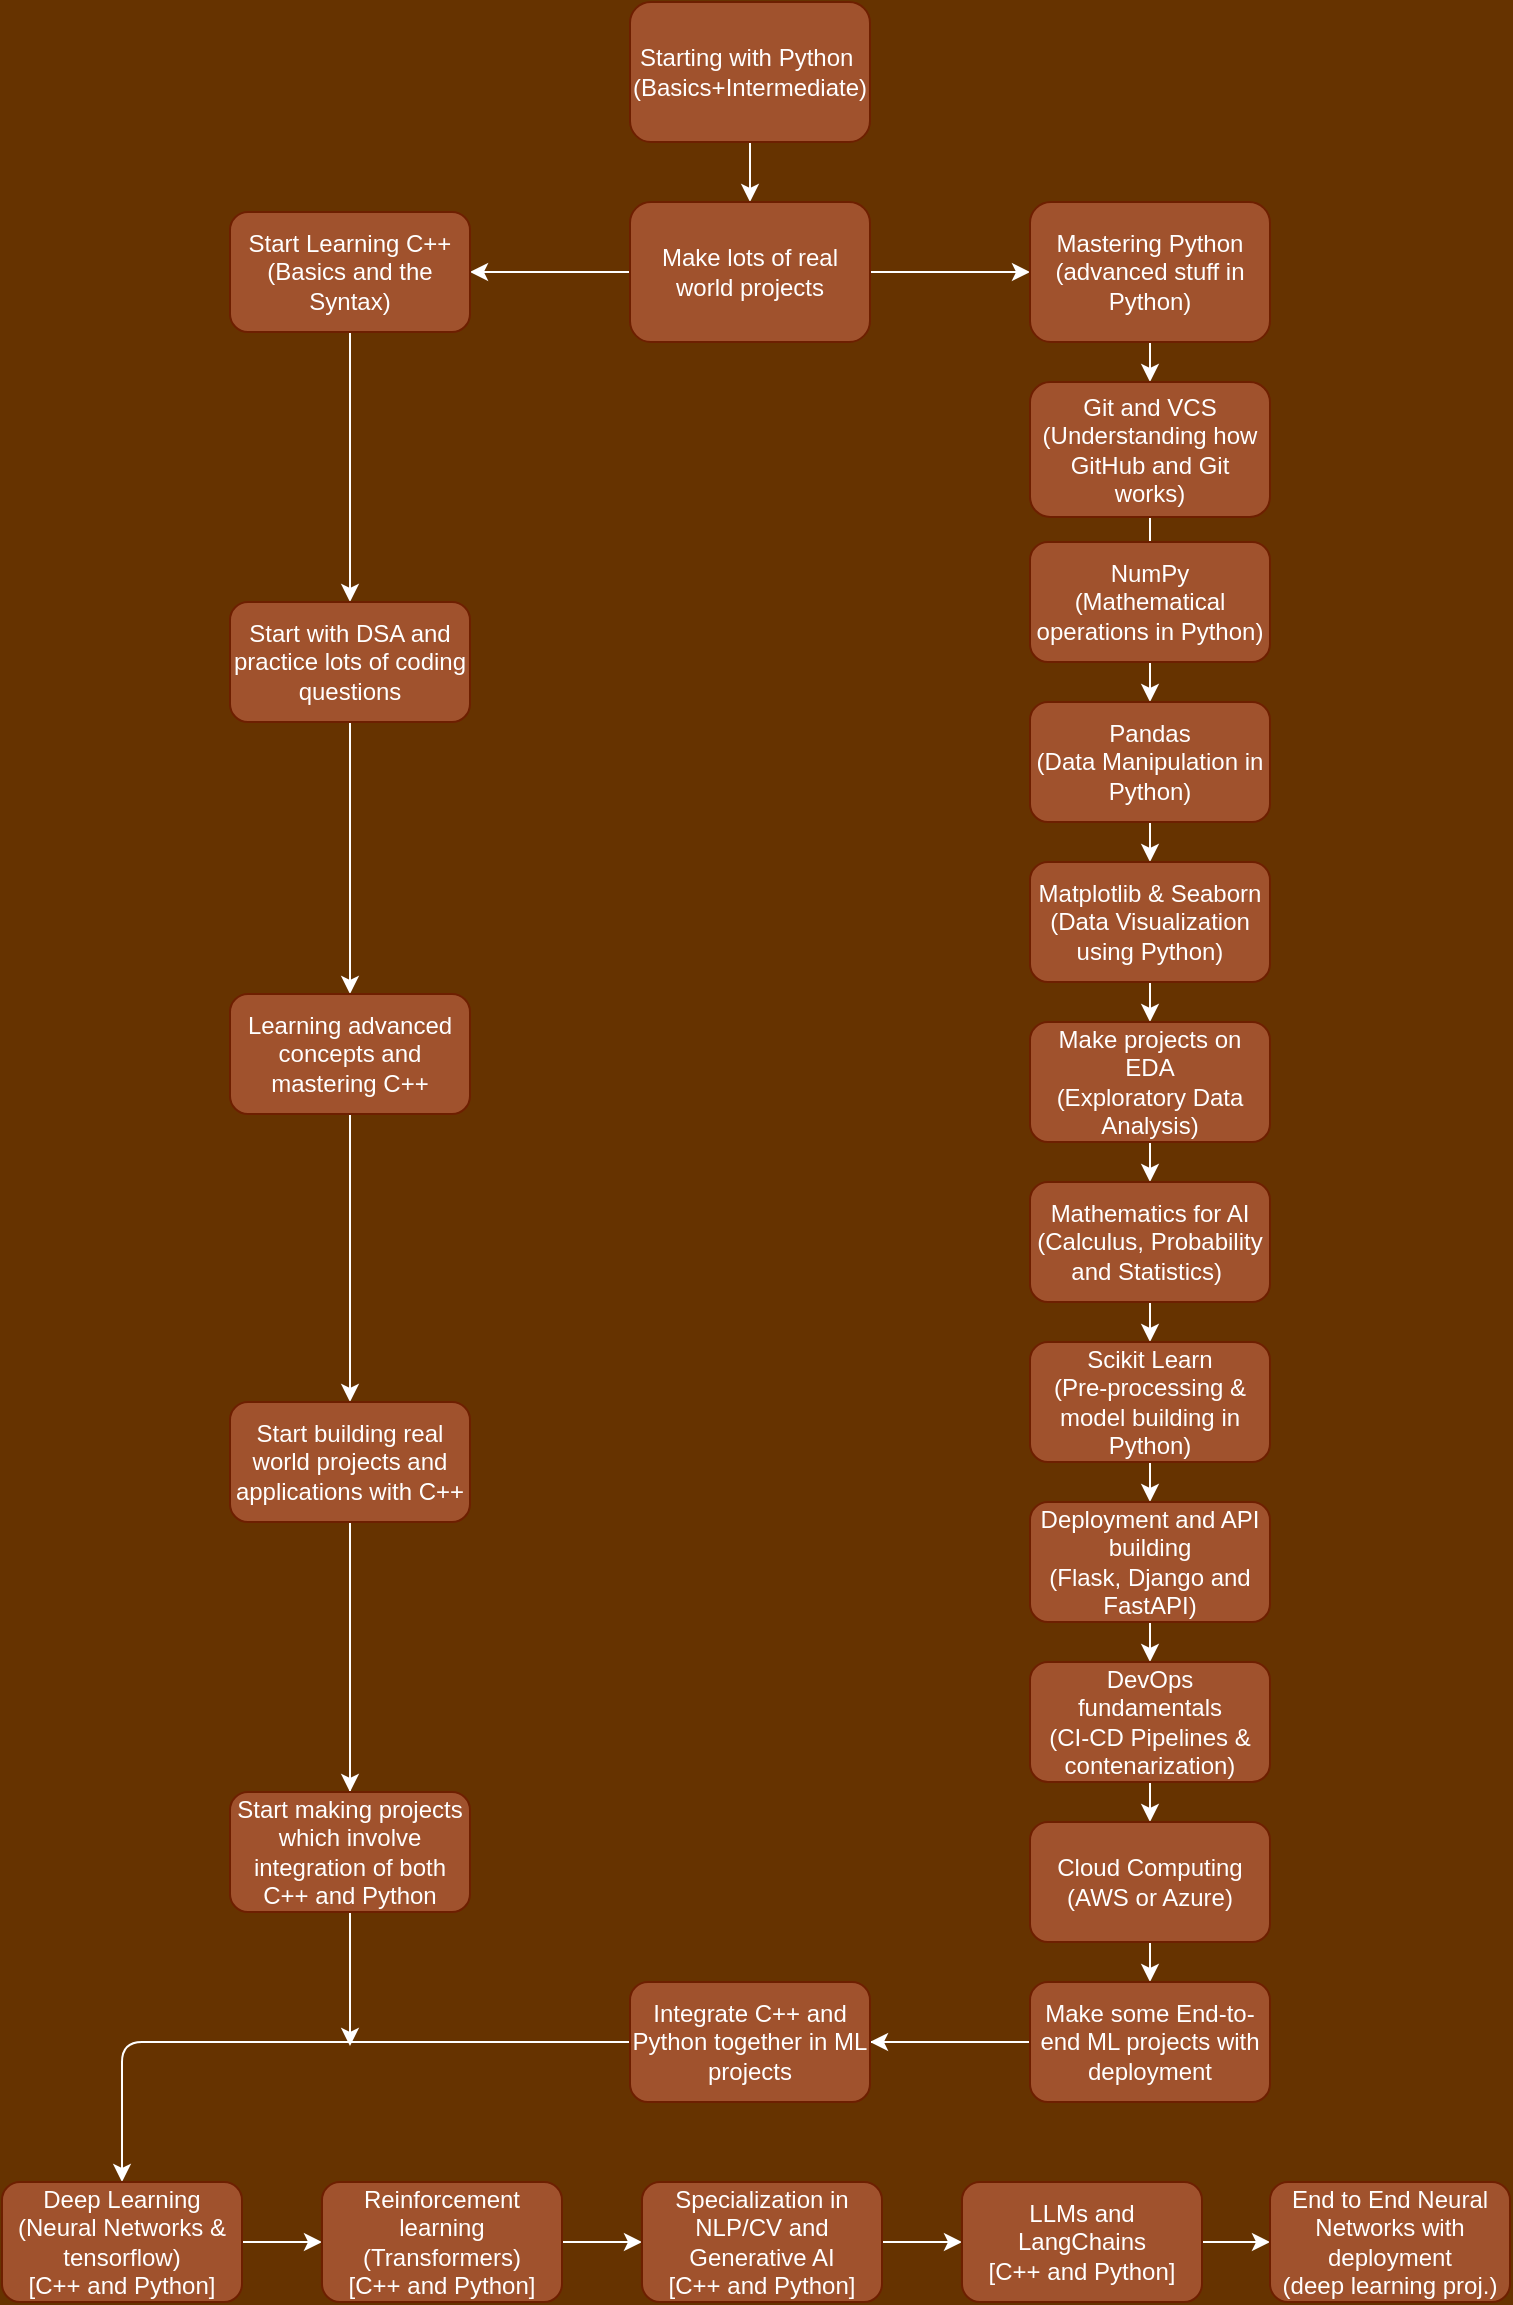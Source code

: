 <mxfile version="24.4.13" type="github">
  <diagram id="C5RBs43oDa-KdzZeNtuy" name="Page-1">
    <mxGraphModel dx="1909" dy="2276" grid="0" gridSize="10" guides="1" tooltips="1" connect="1" arrows="1" fold="1" page="1" pageScale="1" pageWidth="827" pageHeight="1169" background="#663300" math="0" shadow="0">
      <root>
        <mxCell id="WIyWlLk6GJQsqaUBKTNV-0" />
        <mxCell id="WIyWlLk6GJQsqaUBKTNV-1" parent="WIyWlLk6GJQsqaUBKTNV-0" />
        <mxCell id="CROpD37Ia6d6KTrLA4-Q-1" value="" style="edgeStyle=orthogonalEdgeStyle;rounded=1;orthogonalLoop=1;jettySize=auto;html=1;labelBackgroundColor=none;strokeColor=#FFFFFF;fontColor=default;fillColor=#a0522d;" parent="WIyWlLk6GJQsqaUBKTNV-1" source="WIyWlLk6GJQsqaUBKTNV-3" target="CROpD37Ia6d6KTrLA4-Q-0" edge="1">
          <mxGeometry relative="1" as="geometry" />
        </mxCell>
        <mxCell id="WIyWlLk6GJQsqaUBKTNV-3" value="Starting with Python&amp;nbsp;&lt;div&gt;&lt;span style=&quot;background-color: initial;&quot;&gt;(Basics+Intermediate)&lt;/span&gt;&lt;/div&gt;" style="rounded=1;whiteSpace=wrap;html=1;fontSize=12;glass=0;strokeWidth=1;shadow=0;labelBackgroundColor=none;fillColor=#a0522d;strokeColor=#6D1F00;fontColor=#ffffff;" parent="WIyWlLk6GJQsqaUBKTNV-1" vertex="1">
          <mxGeometry x="351" y="-1159" width="120" height="70" as="geometry" />
        </mxCell>
        <mxCell id="CROpD37Ia6d6KTrLA4-Q-3" value="" style="edgeStyle=orthogonalEdgeStyle;rounded=1;orthogonalLoop=1;jettySize=auto;html=1;labelBackgroundColor=none;strokeColor=#FFFFFF;fontColor=default;fillColor=#a0522d;" parent="WIyWlLk6GJQsqaUBKTNV-1" source="CROpD37Ia6d6KTrLA4-Q-0" target="CROpD37Ia6d6KTrLA4-Q-2" edge="1">
          <mxGeometry relative="1" as="geometry" />
        </mxCell>
        <mxCell id="2RR2EaBtV1_Fj2jo5g-o-3" value="" style="edgeStyle=orthogonalEdgeStyle;rounded=1;orthogonalLoop=1;jettySize=auto;html=1;labelBackgroundColor=none;strokeColor=#FFFFFF;fontColor=default;fillColor=#a0522d;" edge="1" parent="WIyWlLk6GJQsqaUBKTNV-1" source="CROpD37Ia6d6KTrLA4-Q-0" target="2RR2EaBtV1_Fj2jo5g-o-2">
          <mxGeometry relative="1" as="geometry" />
        </mxCell>
        <mxCell id="CROpD37Ia6d6KTrLA4-Q-0" value="Make lots of real world projects" style="whiteSpace=wrap;html=1;rounded=1;glass=0;strokeWidth=1;shadow=0;labelBackgroundColor=none;fillColor=#a0522d;strokeColor=#6D1F00;fontColor=#ffffff;" parent="WIyWlLk6GJQsqaUBKTNV-1" vertex="1">
          <mxGeometry x="351" y="-1059" width="120" height="70" as="geometry" />
        </mxCell>
        <mxCell id="CROpD37Ia6d6KTrLA4-Q-5" value="" style="edgeStyle=orthogonalEdgeStyle;rounded=1;orthogonalLoop=1;jettySize=auto;html=1;labelBackgroundColor=none;strokeColor=#FFFFFF;fontColor=default;fillColor=#a0522d;" parent="WIyWlLk6GJQsqaUBKTNV-1" source="CROpD37Ia6d6KTrLA4-Q-2" target="CROpD37Ia6d6KTrLA4-Q-4" edge="1">
          <mxGeometry relative="1" as="geometry" />
        </mxCell>
        <mxCell id="CROpD37Ia6d6KTrLA4-Q-2" value="Mastering Python&lt;div&gt;(advanced stuff in Python)&lt;/div&gt;" style="whiteSpace=wrap;html=1;rounded=1;glass=0;strokeWidth=1;shadow=0;labelBackgroundColor=none;fillColor=#a0522d;strokeColor=#6D1F00;fontColor=#ffffff;" parent="WIyWlLk6GJQsqaUBKTNV-1" vertex="1">
          <mxGeometry x="551" y="-1059" width="120" height="70" as="geometry" />
        </mxCell>
        <mxCell id="2RR2EaBtV1_Fj2jo5g-o-11" value="" style="edgeStyle=orthogonalEdgeStyle;rounded=1;orthogonalLoop=1;jettySize=auto;html=1;startSize=3;labelBackgroundColor=none;strokeColor=#FFFFFF;fontColor=default;fillColor=#a0522d;" edge="1" parent="WIyWlLk6GJQsqaUBKTNV-1" source="CROpD37Ia6d6KTrLA4-Q-4">
          <mxGeometry relative="1" as="geometry">
            <mxPoint x="615" y="-850" as="targetPoint" />
          </mxGeometry>
        </mxCell>
        <mxCell id="CROpD37Ia6d6KTrLA4-Q-4" value="Git and VCS&lt;div&gt;(Understanding how GitHub and Git works)&lt;/div&gt;" style="whiteSpace=wrap;html=1;rounded=1;glass=0;strokeWidth=1;shadow=0;labelBackgroundColor=none;fillColor=#a0522d;strokeColor=#6D1F00;fontColor=#ffffff;" parent="WIyWlLk6GJQsqaUBKTNV-1" vertex="1">
          <mxGeometry x="551" y="-969" width="120" height="67.5" as="geometry" />
        </mxCell>
        <mxCell id="CROpD37Ia6d6KTrLA4-Q-11" value="" style="edgeStyle=orthogonalEdgeStyle;rounded=1;orthogonalLoop=1;jettySize=auto;html=1;labelBackgroundColor=none;strokeColor=#FFFFFF;fontColor=default;fillColor=#a0522d;" parent="WIyWlLk6GJQsqaUBKTNV-1" source="CROpD37Ia6d6KTrLA4-Q-8" target="CROpD37Ia6d6KTrLA4-Q-10" edge="1">
          <mxGeometry relative="1" as="geometry" />
        </mxCell>
        <mxCell id="CROpD37Ia6d6KTrLA4-Q-8" value="NumPy&lt;div&gt;(Mathematical operations in Python)&lt;/div&gt;" style="whiteSpace=wrap;html=1;rounded=1;glass=0;strokeWidth=1;shadow=0;labelBackgroundColor=none;fillColor=#a0522d;strokeColor=#6D1F00;fontColor=#ffffff;" parent="WIyWlLk6GJQsqaUBKTNV-1" vertex="1">
          <mxGeometry x="551" y="-889" width="120" height="60" as="geometry" />
        </mxCell>
        <mxCell id="CROpD37Ia6d6KTrLA4-Q-13" value="" style="edgeStyle=orthogonalEdgeStyle;rounded=1;orthogonalLoop=1;jettySize=auto;html=1;labelBackgroundColor=none;strokeColor=#FFFFFF;fontColor=default;fillColor=#a0522d;" parent="WIyWlLk6GJQsqaUBKTNV-1" source="CROpD37Ia6d6KTrLA4-Q-10" target="CROpD37Ia6d6KTrLA4-Q-12" edge="1">
          <mxGeometry relative="1" as="geometry" />
        </mxCell>
        <mxCell id="CROpD37Ia6d6KTrLA4-Q-10" value="Pandas&lt;div&gt;(Data Manipulation in Python)&lt;/div&gt;" style="whiteSpace=wrap;html=1;rounded=1;glass=0;strokeWidth=1;shadow=0;labelBackgroundColor=none;fillColor=#a0522d;strokeColor=#6D1F00;fontColor=#ffffff;" parent="WIyWlLk6GJQsqaUBKTNV-1" vertex="1">
          <mxGeometry x="551" y="-809" width="120" height="60" as="geometry" />
        </mxCell>
        <mxCell id="CROpD37Ia6d6KTrLA4-Q-15" value="" style="edgeStyle=orthogonalEdgeStyle;rounded=1;orthogonalLoop=1;jettySize=auto;html=1;labelBackgroundColor=none;strokeColor=#FFFFFF;fontColor=default;fillColor=#a0522d;" parent="WIyWlLk6GJQsqaUBKTNV-1" source="CROpD37Ia6d6KTrLA4-Q-12" target="CROpD37Ia6d6KTrLA4-Q-14" edge="1">
          <mxGeometry relative="1" as="geometry" />
        </mxCell>
        <mxCell id="CROpD37Ia6d6KTrLA4-Q-12" value="Matplotlib &amp;amp; Seaborn&lt;div&gt;(Data Visualization using Python)&lt;/div&gt;" style="whiteSpace=wrap;html=1;rounded=1;glass=0;strokeWidth=1;shadow=0;labelBackgroundColor=none;fillColor=#a0522d;strokeColor=#6D1F00;fontColor=#ffffff;" parent="WIyWlLk6GJQsqaUBKTNV-1" vertex="1">
          <mxGeometry x="551" y="-729" width="120" height="60" as="geometry" />
        </mxCell>
        <mxCell id="CROpD37Ia6d6KTrLA4-Q-17" value="" style="edgeStyle=orthogonalEdgeStyle;rounded=1;orthogonalLoop=1;jettySize=auto;html=1;labelBackgroundColor=none;strokeColor=#FFFFFF;fontColor=default;fillColor=#a0522d;" parent="WIyWlLk6GJQsqaUBKTNV-1" source="CROpD37Ia6d6KTrLA4-Q-14" target="CROpD37Ia6d6KTrLA4-Q-16" edge="1">
          <mxGeometry relative="1" as="geometry" />
        </mxCell>
        <mxCell id="CROpD37Ia6d6KTrLA4-Q-14" value="Make projects on EDA&lt;div&gt;(Exploratory Data Analysis)&lt;/div&gt;" style="whiteSpace=wrap;html=1;rounded=1;glass=0;strokeWidth=1;shadow=0;labelBackgroundColor=none;fillColor=#a0522d;strokeColor=#6D1F00;fontColor=#ffffff;" parent="WIyWlLk6GJQsqaUBKTNV-1" vertex="1">
          <mxGeometry x="551" y="-649" width="120" height="60" as="geometry" />
        </mxCell>
        <mxCell id="CROpD37Ia6d6KTrLA4-Q-19" value="" style="edgeStyle=orthogonalEdgeStyle;rounded=1;orthogonalLoop=1;jettySize=auto;html=1;labelBackgroundColor=none;strokeColor=#FFFFFF;fontColor=default;fillColor=#a0522d;" parent="WIyWlLk6GJQsqaUBKTNV-1" source="CROpD37Ia6d6KTrLA4-Q-16" target="CROpD37Ia6d6KTrLA4-Q-18" edge="1">
          <mxGeometry relative="1" as="geometry" />
        </mxCell>
        <mxCell id="CROpD37Ia6d6KTrLA4-Q-16" value="Mathematics for AI&lt;div&gt;(Calculus, Probability and Statistics)&amp;nbsp;&lt;/div&gt;" style="whiteSpace=wrap;html=1;rounded=1;glass=0;strokeWidth=1;shadow=0;labelBackgroundColor=none;fillColor=#a0522d;strokeColor=#6D1F00;fontColor=#ffffff;" parent="WIyWlLk6GJQsqaUBKTNV-1" vertex="1">
          <mxGeometry x="551" y="-569" width="120" height="60" as="geometry" />
        </mxCell>
        <mxCell id="CROpD37Ia6d6KTrLA4-Q-21" value="" style="edgeStyle=orthogonalEdgeStyle;rounded=1;orthogonalLoop=1;jettySize=auto;html=1;labelBackgroundColor=none;strokeColor=#FFFFFF;fontColor=default;fillColor=#a0522d;" parent="WIyWlLk6GJQsqaUBKTNV-1" source="CROpD37Ia6d6KTrLA4-Q-18" target="CROpD37Ia6d6KTrLA4-Q-20" edge="1">
          <mxGeometry relative="1" as="geometry" />
        </mxCell>
        <mxCell id="CROpD37Ia6d6KTrLA4-Q-18" value="Scikit Learn&lt;div&gt;(Pre-processing &amp;amp; model building in Python)&lt;/div&gt;" style="whiteSpace=wrap;html=1;rounded=1;glass=0;strokeWidth=1;shadow=0;labelBackgroundColor=none;fillColor=#a0522d;strokeColor=#6D1F00;fontColor=#ffffff;" parent="WIyWlLk6GJQsqaUBKTNV-1" vertex="1">
          <mxGeometry x="551" y="-489" width="120" height="60" as="geometry" />
        </mxCell>
        <mxCell id="CROpD37Ia6d6KTrLA4-Q-23" value="" style="edgeStyle=orthogonalEdgeStyle;rounded=1;orthogonalLoop=1;jettySize=auto;html=1;labelBackgroundColor=none;strokeColor=#FFFFFF;fontColor=default;fillColor=#a0522d;" parent="WIyWlLk6GJQsqaUBKTNV-1" source="CROpD37Ia6d6KTrLA4-Q-20" target="CROpD37Ia6d6KTrLA4-Q-22" edge="1">
          <mxGeometry relative="1" as="geometry" />
        </mxCell>
        <mxCell id="CROpD37Ia6d6KTrLA4-Q-20" value="Deployment and API building&lt;div&gt;(Flask, Django and FastAPI)&lt;/div&gt;" style="whiteSpace=wrap;html=1;rounded=1;glass=0;strokeWidth=1;shadow=0;labelBackgroundColor=none;fillColor=#a0522d;strokeColor=#6D1F00;fontColor=#ffffff;" parent="WIyWlLk6GJQsqaUBKTNV-1" vertex="1">
          <mxGeometry x="551" y="-409" width="120" height="60" as="geometry" />
        </mxCell>
        <mxCell id="CROpD37Ia6d6KTrLA4-Q-25" value="" style="edgeStyle=orthogonalEdgeStyle;rounded=1;orthogonalLoop=1;jettySize=auto;html=1;labelBackgroundColor=none;strokeColor=#FFFFFF;fontColor=default;fillColor=#a0522d;" parent="WIyWlLk6GJQsqaUBKTNV-1" source="CROpD37Ia6d6KTrLA4-Q-22" target="CROpD37Ia6d6KTrLA4-Q-24" edge="1">
          <mxGeometry relative="1" as="geometry" />
        </mxCell>
        <mxCell id="CROpD37Ia6d6KTrLA4-Q-22" value="DevOps fundamentals&lt;div&gt;(CI-CD Pipelines &amp;amp; contenarization)&lt;/div&gt;" style="whiteSpace=wrap;html=1;rounded=1;glass=0;strokeWidth=1;shadow=0;labelBackgroundColor=none;fillColor=#a0522d;strokeColor=#6D1F00;fontColor=#ffffff;" parent="WIyWlLk6GJQsqaUBKTNV-1" vertex="1">
          <mxGeometry x="551" y="-329" width="120" height="60" as="geometry" />
        </mxCell>
        <mxCell id="CROpD37Ia6d6KTrLA4-Q-27" value="" style="edgeStyle=orthogonalEdgeStyle;rounded=1;orthogonalLoop=1;jettySize=auto;html=1;labelBackgroundColor=none;strokeColor=#FFFFFF;fontColor=default;fillColor=#a0522d;" parent="WIyWlLk6GJQsqaUBKTNV-1" source="CROpD37Ia6d6KTrLA4-Q-24" target="CROpD37Ia6d6KTrLA4-Q-26" edge="1">
          <mxGeometry relative="1" as="geometry" />
        </mxCell>
        <mxCell id="CROpD37Ia6d6KTrLA4-Q-24" value="Cloud Computing&lt;div&gt;(AWS or Azure)&lt;/div&gt;" style="whiteSpace=wrap;html=1;rounded=1;glass=0;strokeWidth=1;shadow=0;labelBackgroundColor=none;fillColor=#a0522d;strokeColor=#6D1F00;fontColor=#ffffff;" parent="WIyWlLk6GJQsqaUBKTNV-1" vertex="1">
          <mxGeometry x="551" y="-249" width="120" height="60" as="geometry" />
        </mxCell>
        <mxCell id="CROpD37Ia6d6KTrLA4-Q-29" value="" style="edgeStyle=orthogonalEdgeStyle;rounded=1;orthogonalLoop=1;jettySize=auto;html=1;labelBackgroundColor=none;strokeColor=#FFFFFF;fontColor=default;fillColor=#a0522d;" parent="WIyWlLk6GJQsqaUBKTNV-1" source="CROpD37Ia6d6KTrLA4-Q-26" target="CROpD37Ia6d6KTrLA4-Q-28" edge="1">
          <mxGeometry relative="1" as="geometry" />
        </mxCell>
        <mxCell id="2RR2EaBtV1_Fj2jo5g-o-13" value="" style="edgeStyle=orthogonalEdgeStyle;rounded=1;orthogonalLoop=1;jettySize=auto;html=1;labelBackgroundColor=none;strokeColor=#FFFFFF;fontColor=default;fillColor=#a0522d;" edge="1" parent="WIyWlLk6GJQsqaUBKTNV-1" source="CROpD37Ia6d6KTrLA4-Q-26" target="2RR2EaBtV1_Fj2jo5g-o-12">
          <mxGeometry relative="1" as="geometry" />
        </mxCell>
        <mxCell id="CROpD37Ia6d6KTrLA4-Q-26" value="Make some End-to-end ML projects with deployment" style="whiteSpace=wrap;html=1;rounded=1;glass=0;strokeWidth=1;shadow=0;labelBackgroundColor=none;fillColor=#a0522d;strokeColor=#6D1F00;fontColor=#ffffff;" parent="WIyWlLk6GJQsqaUBKTNV-1" vertex="1">
          <mxGeometry x="551" y="-169" width="120" height="60" as="geometry" />
        </mxCell>
        <mxCell id="CROpD37Ia6d6KTrLA4-Q-31" value="" style="edgeStyle=orthogonalEdgeStyle;rounded=1;orthogonalLoop=1;jettySize=auto;html=1;labelBackgroundColor=none;strokeColor=#FFFFFF;fontColor=default;fillColor=#a0522d;" parent="WIyWlLk6GJQsqaUBKTNV-1" source="CROpD37Ia6d6KTrLA4-Q-28" target="CROpD37Ia6d6KTrLA4-Q-30" edge="1">
          <mxGeometry relative="1" as="geometry" />
        </mxCell>
        <mxCell id="CROpD37Ia6d6KTrLA4-Q-28" value="Deep Learning&lt;div&gt;(Neural Networks &amp;amp; tensorflow)&lt;/div&gt;&lt;div&gt;[C++ and Python]&lt;/div&gt;" style="whiteSpace=wrap;html=1;rounded=1;glass=0;strokeWidth=1;shadow=0;labelBackgroundColor=none;fillColor=#a0522d;strokeColor=#6D1F00;fontColor=#ffffff;" parent="WIyWlLk6GJQsqaUBKTNV-1" vertex="1">
          <mxGeometry x="37" y="-69" width="120" height="60" as="geometry" />
        </mxCell>
        <mxCell id="CROpD37Ia6d6KTrLA4-Q-33" value="" style="edgeStyle=orthogonalEdgeStyle;rounded=1;orthogonalLoop=1;jettySize=auto;html=1;labelBackgroundColor=none;strokeColor=#FFFFFF;fontColor=default;fillColor=#a0522d;" parent="WIyWlLk6GJQsqaUBKTNV-1" source="CROpD37Ia6d6KTrLA4-Q-30" target="CROpD37Ia6d6KTrLA4-Q-32" edge="1">
          <mxGeometry relative="1" as="geometry" />
        </mxCell>
        <mxCell id="CROpD37Ia6d6KTrLA4-Q-30" value="Reinforcement learning&lt;div&gt;(Transformers)&lt;/div&gt;&lt;div&gt;[C++ and Python]&lt;br&gt;&lt;/div&gt;" style="whiteSpace=wrap;html=1;rounded=1;glass=0;strokeWidth=1;shadow=0;labelBackgroundColor=none;fillColor=#a0522d;strokeColor=#6D1F00;fontColor=#ffffff;" parent="WIyWlLk6GJQsqaUBKTNV-1" vertex="1">
          <mxGeometry x="197" y="-69" width="120" height="60" as="geometry" />
        </mxCell>
        <mxCell id="CROpD37Ia6d6KTrLA4-Q-35" value="" style="edgeStyle=orthogonalEdgeStyle;rounded=1;orthogonalLoop=1;jettySize=auto;html=1;labelBackgroundColor=none;strokeColor=#FFFFFF;fontColor=default;fillColor=#a0522d;" parent="WIyWlLk6GJQsqaUBKTNV-1" source="CROpD37Ia6d6KTrLA4-Q-32" target="CROpD37Ia6d6KTrLA4-Q-34" edge="1">
          <mxGeometry relative="1" as="geometry" />
        </mxCell>
        <mxCell id="CROpD37Ia6d6KTrLA4-Q-32" value="Specialization in NLP/CV and Generative AI&lt;div&gt;[C++ and Python]&lt;br&gt;&lt;/div&gt;" style="whiteSpace=wrap;html=1;rounded=1;glass=0;strokeWidth=1;shadow=0;labelBackgroundColor=none;fillColor=#a0522d;strokeColor=#6D1F00;fontColor=#ffffff;" parent="WIyWlLk6GJQsqaUBKTNV-1" vertex="1">
          <mxGeometry x="357" y="-69" width="120" height="60" as="geometry" />
        </mxCell>
        <mxCell id="CROpD37Ia6d6KTrLA4-Q-37" value="" style="edgeStyle=orthogonalEdgeStyle;rounded=1;orthogonalLoop=1;jettySize=auto;html=1;labelBackgroundColor=none;strokeColor=#FFFFFF;fontColor=default;fillColor=#a0522d;" parent="WIyWlLk6GJQsqaUBKTNV-1" source="CROpD37Ia6d6KTrLA4-Q-34" target="CROpD37Ia6d6KTrLA4-Q-36" edge="1">
          <mxGeometry relative="1" as="geometry" />
        </mxCell>
        <mxCell id="CROpD37Ia6d6KTrLA4-Q-34" value="LLMs and LangChains&lt;div&gt;[C++ and Python]&lt;br&gt;&lt;/div&gt;" style="whiteSpace=wrap;html=1;rounded=1;glass=0;strokeWidth=1;shadow=0;labelBackgroundColor=none;fillColor=#a0522d;strokeColor=#6D1F00;fontColor=#ffffff;" parent="WIyWlLk6GJQsqaUBKTNV-1" vertex="1">
          <mxGeometry x="517" y="-69" width="120" height="60" as="geometry" />
        </mxCell>
        <mxCell id="CROpD37Ia6d6KTrLA4-Q-36" value="End to End Neural Networks with deployment&lt;div&gt;(deep learning proj.)&lt;/div&gt;" style="whiteSpace=wrap;html=1;rounded=1;glass=0;strokeWidth=1;shadow=0;labelBackgroundColor=none;fillColor=#a0522d;strokeColor=#6D1F00;fontColor=#ffffff;" parent="WIyWlLk6GJQsqaUBKTNV-1" vertex="1">
          <mxGeometry x="671" y="-69" width="120" height="60" as="geometry" />
        </mxCell>
        <mxCell id="CROpD37Ia6d6KTrLA4-Q-41" value="" style="edgeStyle=orthogonalEdgeStyle;rounded=1;orthogonalLoop=1;jettySize=auto;html=1;labelBackgroundColor=none;strokeColor=#23445D;fontColor=default;" parent="WIyWlLk6GJQsqaUBKTNV-1" target="CROpD37Ia6d6KTrLA4-Q-40" edge="1">
          <mxGeometry relative="1" as="geometry">
            <mxPoint x="650" y="530" as="sourcePoint" />
          </mxGeometry>
        </mxCell>
        <mxCell id="CROpD37Ia6d6KTrLA4-Q-43" value="" style="edgeStyle=orthogonalEdgeStyle;rounded=1;orthogonalLoop=1;jettySize=auto;html=1;labelBackgroundColor=none;strokeColor=#23445D;fontColor=default;" parent="WIyWlLk6GJQsqaUBKTNV-1" target="CROpD37Ia6d6KTrLA4-Q-42" edge="1">
          <mxGeometry relative="1" as="geometry">
            <mxPoint x="450" y="530" as="sourcePoint" />
          </mxGeometry>
        </mxCell>
        <mxCell id="CROpD37Ia6d6KTrLA4-Q-45" value="" style="edgeStyle=orthogonalEdgeStyle;rounded=1;orthogonalLoop=1;jettySize=auto;html=1;labelBackgroundColor=none;strokeColor=#23445D;fontColor=default;" parent="WIyWlLk6GJQsqaUBKTNV-1" target="CROpD37Ia6d6KTrLA4-Q-44" edge="1">
          <mxGeometry relative="1" as="geometry">
            <mxPoint x="250" y="530" as="sourcePoint" />
          </mxGeometry>
        </mxCell>
        <mxCell id="CROpD37Ia6d6KTrLA4-Q-47" value="" style="edgeStyle=orthogonalEdgeStyle;rounded=1;orthogonalLoop=1;jettySize=auto;html=1;labelBackgroundColor=none;strokeColor=#23445D;fontColor=default;" parent="WIyWlLk6GJQsqaUBKTNV-1" source="CROpD37Ia6d6KTrLA4-Q-44" edge="1">
          <mxGeometry relative="1" as="geometry">
            <mxPoint x="110" y="590" as="targetPoint" />
          </mxGeometry>
        </mxCell>
        <mxCell id="CROpD37Ia6d6KTrLA4-Q-49" value="" style="edgeStyle=orthogonalEdgeStyle;rounded=1;orthogonalLoop=1;jettySize=auto;html=1;labelBackgroundColor=none;strokeColor=#23445D;fontColor=default;" parent="WIyWlLk6GJQsqaUBKTNV-1" target="CROpD37Ia6d6KTrLA4-Q-48" edge="1">
          <mxGeometry relative="1" as="geometry">
            <mxPoint x="170" y="620" as="sourcePoint" />
          </mxGeometry>
        </mxCell>
        <mxCell id="CROpD37Ia6d6KTrLA4-Q-51" value="" style="edgeStyle=orthogonalEdgeStyle;rounded=1;orthogonalLoop=1;jettySize=auto;html=1;labelBackgroundColor=none;strokeColor=#23445D;fontColor=default;" parent="WIyWlLk6GJQsqaUBKTNV-1" target="CROpD37Ia6d6KTrLA4-Q-50" edge="1">
          <mxGeometry relative="1" as="geometry">
            <mxPoint x="370" y="620" as="sourcePoint" />
          </mxGeometry>
        </mxCell>
        <mxCell id="CROpD37Ia6d6KTrLA4-Q-53" value="" style="edgeStyle=orthogonalEdgeStyle;rounded=1;orthogonalLoop=1;jettySize=auto;html=1;labelBackgroundColor=none;strokeColor=#23445D;fontColor=default;" parent="WIyWlLk6GJQsqaUBKTNV-1" source="CROpD37Ia6d6KTrLA4-Q-50" edge="1">
          <mxGeometry relative="1" as="geometry">
            <mxPoint x="650" y="620" as="targetPoint" />
          </mxGeometry>
        </mxCell>
        <mxCell id="ynGSEDMVqSB0fi1liUls-1" value="" style="edgeStyle=orthogonalEdgeStyle;rounded=1;orthogonalLoop=1;jettySize=auto;html=1;labelBackgroundColor=none;strokeColor=#23445D;fontColor=default;" parent="WIyWlLk6GJQsqaUBKTNV-1" source="CROpD37Ia6d6KTrLA4-Q-52" edge="1">
          <mxGeometry relative="1" as="geometry">
            <mxPoint x="710" y="680" as="targetPoint" />
          </mxGeometry>
        </mxCell>
        <mxCell id="2RR2EaBtV1_Fj2jo5g-o-5" value="" style="edgeStyle=orthogonalEdgeStyle;rounded=1;orthogonalLoop=1;jettySize=auto;html=1;labelBackgroundColor=none;strokeColor=#FFFFFF;fontColor=default;fillColor=#a0522d;" edge="1" parent="WIyWlLk6GJQsqaUBKTNV-1" source="2RR2EaBtV1_Fj2jo5g-o-2" target="2RR2EaBtV1_Fj2jo5g-o-4">
          <mxGeometry relative="1" as="geometry" />
        </mxCell>
        <mxCell id="2RR2EaBtV1_Fj2jo5g-o-2" value="Start Learning C++&lt;div&gt;(Basics and the Syntax)&lt;/div&gt;" style="whiteSpace=wrap;html=1;rounded=1;glass=0;strokeWidth=1;shadow=0;labelBackgroundColor=none;fillColor=#a0522d;strokeColor=#6D1F00;fontColor=#ffffff;" vertex="1" parent="WIyWlLk6GJQsqaUBKTNV-1">
          <mxGeometry x="151" y="-1054" width="120" height="60" as="geometry" />
        </mxCell>
        <mxCell id="2RR2EaBtV1_Fj2jo5g-o-7" value="" style="edgeStyle=orthogonalEdgeStyle;rounded=1;orthogonalLoop=1;jettySize=auto;html=1;labelBackgroundColor=none;fontColor=default;strokeColor=#FFFFFF;" edge="1" parent="WIyWlLk6GJQsqaUBKTNV-1" source="2RR2EaBtV1_Fj2jo5g-o-4" target="2RR2EaBtV1_Fj2jo5g-o-6">
          <mxGeometry relative="1" as="geometry" />
        </mxCell>
        <mxCell id="2RR2EaBtV1_Fj2jo5g-o-4" value="Start with DSA and practice lots of coding questions" style="whiteSpace=wrap;html=1;rounded=1;glass=0;strokeWidth=1;shadow=0;labelBackgroundColor=none;fillColor=#a0522d;strokeColor=#6D1F00;fontColor=#ffffff;" vertex="1" parent="WIyWlLk6GJQsqaUBKTNV-1">
          <mxGeometry x="151" y="-859" width="120" height="60" as="geometry" />
        </mxCell>
        <mxCell id="2RR2EaBtV1_Fj2jo5g-o-9" value="" style="edgeStyle=orthogonalEdgeStyle;rounded=1;orthogonalLoop=1;jettySize=auto;html=1;labelBackgroundColor=none;strokeColor=#FFFFFF;fontColor=default;fillColor=#a0522d;" edge="1" parent="WIyWlLk6GJQsqaUBKTNV-1" source="2RR2EaBtV1_Fj2jo5g-o-6" target="2RR2EaBtV1_Fj2jo5g-o-8">
          <mxGeometry relative="1" as="geometry" />
        </mxCell>
        <mxCell id="2RR2EaBtV1_Fj2jo5g-o-6" value="Learning advanced concepts and mastering C++" style="whiteSpace=wrap;html=1;rounded=1;glass=0;strokeWidth=1;shadow=0;labelBackgroundColor=none;fillColor=#a0522d;strokeColor=#6D1F00;fontColor=#ffffff;" vertex="1" parent="WIyWlLk6GJQsqaUBKTNV-1">
          <mxGeometry x="151" y="-663" width="120" height="60" as="geometry" />
        </mxCell>
        <mxCell id="2RR2EaBtV1_Fj2jo5g-o-15" value="" style="edgeStyle=orthogonalEdgeStyle;rounded=1;orthogonalLoop=1;jettySize=auto;html=1;labelBackgroundColor=none;strokeColor=#FFFFFF;fontColor=default;fillColor=#a0522d;" edge="1" parent="WIyWlLk6GJQsqaUBKTNV-1" source="2RR2EaBtV1_Fj2jo5g-o-8">
          <mxGeometry relative="1" as="geometry">
            <mxPoint x="211" y="-137" as="targetPoint" />
          </mxGeometry>
        </mxCell>
        <mxCell id="2RR2EaBtV1_Fj2jo5g-o-17" value="" style="edgeStyle=orthogonalEdgeStyle;rounded=1;orthogonalLoop=1;jettySize=auto;html=1;labelBackgroundColor=none;strokeColor=#FFFFFF;fontColor=default;fillColor=#a0522d;" edge="1" parent="WIyWlLk6GJQsqaUBKTNV-1" source="2RR2EaBtV1_Fj2jo5g-o-8" target="2RR2EaBtV1_Fj2jo5g-o-16">
          <mxGeometry relative="1" as="geometry" />
        </mxCell>
        <mxCell id="2RR2EaBtV1_Fj2jo5g-o-8" value="Start building real world projects and applications with C++" style="whiteSpace=wrap;html=1;rounded=1;glass=0;strokeWidth=1;shadow=0;labelBackgroundColor=none;fillColor=#a0522d;strokeColor=#6D1F00;fontColor=#ffffff;" vertex="1" parent="WIyWlLk6GJQsqaUBKTNV-1">
          <mxGeometry x="151" y="-459" width="120" height="60" as="geometry" />
        </mxCell>
        <mxCell id="2RR2EaBtV1_Fj2jo5g-o-12" value="Integrate C++ and Python together in ML projects" style="whiteSpace=wrap;html=1;rounded=1;glass=0;strokeWidth=1;shadow=0;labelBackgroundColor=none;fillColor=#a0522d;strokeColor=#6D1F00;fontColor=#ffffff;" vertex="1" parent="WIyWlLk6GJQsqaUBKTNV-1">
          <mxGeometry x="351" y="-169" width="120" height="60" as="geometry" />
        </mxCell>
        <mxCell id="2RR2EaBtV1_Fj2jo5g-o-16" value="Start making projects which involve integration of both C++ and Python" style="whiteSpace=wrap;html=1;rounded=1;glass=0;strokeWidth=1;shadow=0;labelBackgroundColor=none;fillColor=#a0522d;strokeColor=#6D1F00;fontColor=#ffffff;" vertex="1" parent="WIyWlLk6GJQsqaUBKTNV-1">
          <mxGeometry x="151" y="-264" width="120" height="60" as="geometry" />
        </mxCell>
      </root>
    </mxGraphModel>
  </diagram>
</mxfile>
